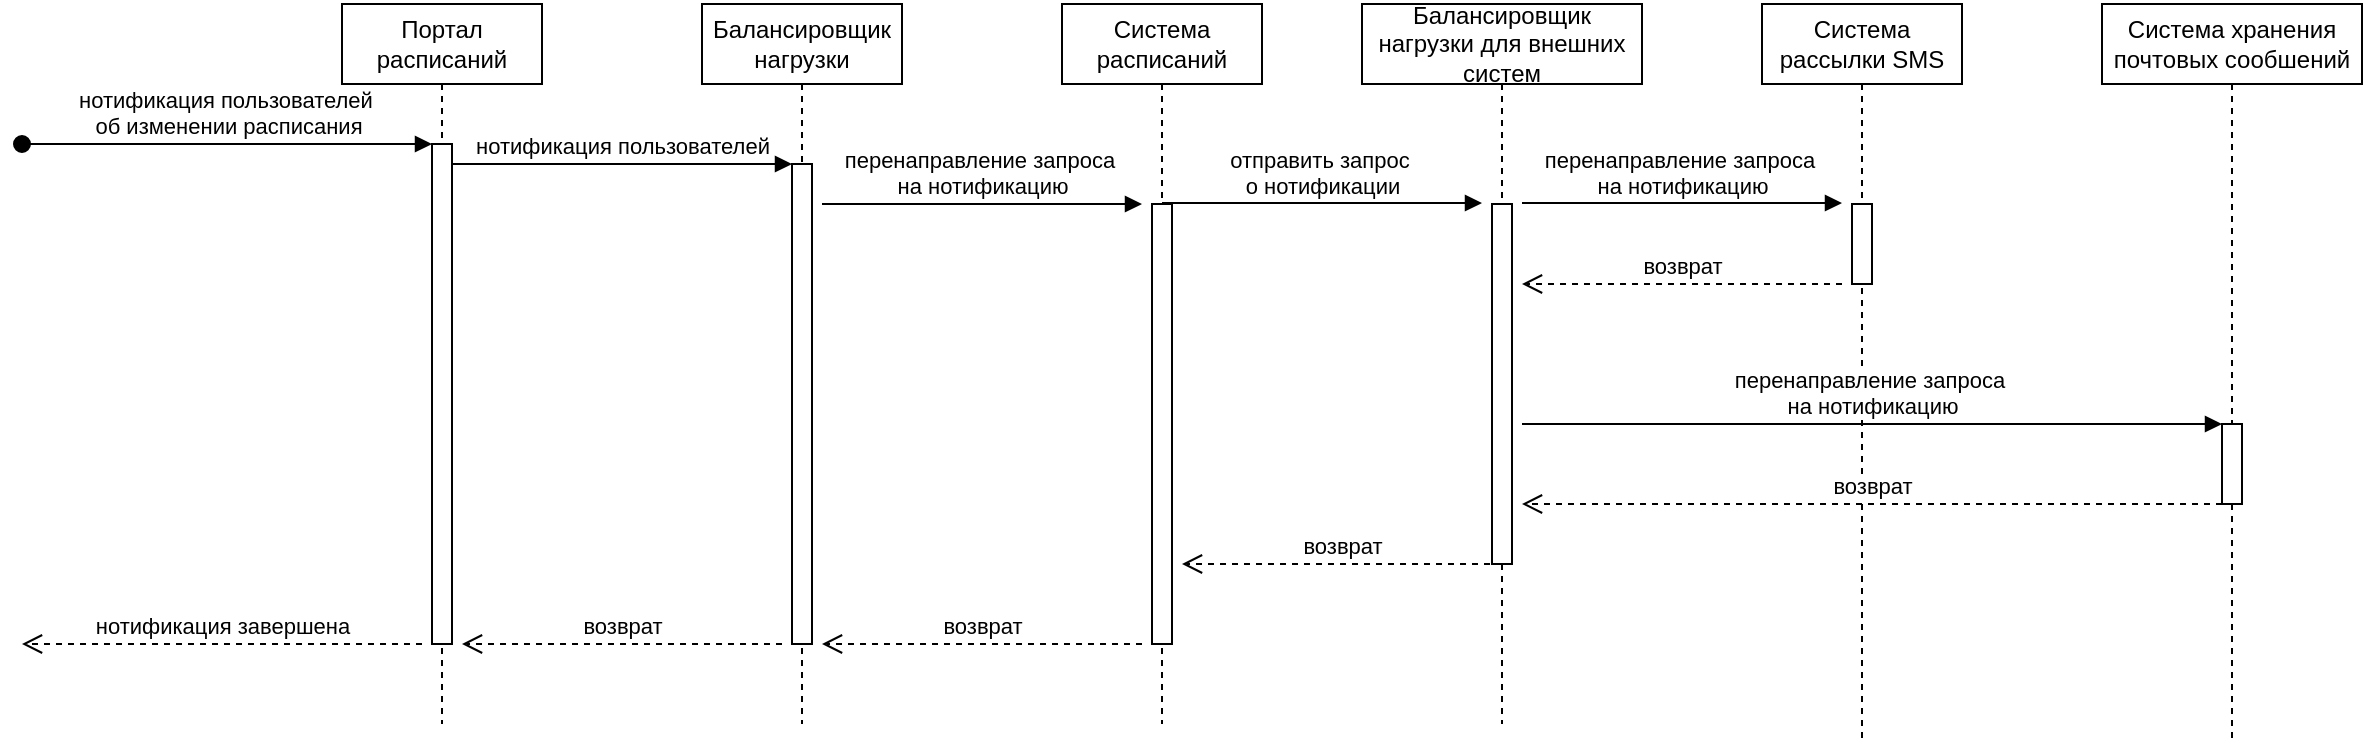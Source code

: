 <mxfile version="24.5.3" type="device">
  <diagram name="Page-1" id="2YBvvXClWsGukQMizWep">
    <mxGraphModel dx="1221" dy="725" grid="1" gridSize="10" guides="1" tooltips="1" connect="1" arrows="1" fold="1" page="1" pageScale="1" pageWidth="850" pageHeight="1100" math="0" shadow="0">
      <root>
        <mxCell id="0" />
        <mxCell id="1" parent="0" />
        <mxCell id="aM9ryv3xv72pqoxQDRHE-1" value="Портал расписаний" style="shape=umlLifeline;perimeter=lifelinePerimeter;whiteSpace=wrap;html=1;container=0;dropTarget=0;collapsible=0;recursiveResize=0;outlineConnect=0;portConstraint=eastwest;newEdgeStyle={&quot;edgeStyle&quot;:&quot;elbowEdgeStyle&quot;,&quot;elbow&quot;:&quot;vertical&quot;,&quot;curved&quot;:0,&quot;rounded&quot;:0};" parent="1" vertex="1">
          <mxGeometry x="180" y="60" width="100" height="360" as="geometry" />
        </mxCell>
        <mxCell id="aM9ryv3xv72pqoxQDRHE-2" value="" style="html=1;points=[];perimeter=orthogonalPerimeter;outlineConnect=0;targetShapes=umlLifeline;portConstraint=eastwest;newEdgeStyle={&quot;edgeStyle&quot;:&quot;elbowEdgeStyle&quot;,&quot;elbow&quot;:&quot;vertical&quot;,&quot;curved&quot;:0,&quot;rounded&quot;:0};" parent="aM9ryv3xv72pqoxQDRHE-1" vertex="1">
          <mxGeometry x="45" y="70" width="10" height="250" as="geometry" />
        </mxCell>
        <mxCell id="aM9ryv3xv72pqoxQDRHE-3" value="нотификация пользователей&amp;nbsp;&lt;div&gt;об изменении расписания&lt;/div&gt;" style="html=1;verticalAlign=bottom;startArrow=oval;endArrow=block;startSize=8;edgeStyle=elbowEdgeStyle;elbow=vertical;curved=0;rounded=0;" parent="aM9ryv3xv72pqoxQDRHE-1" target="aM9ryv3xv72pqoxQDRHE-2" edge="1">
          <mxGeometry relative="1" as="geometry">
            <mxPoint x="-160" y="70" as="sourcePoint" />
          </mxGeometry>
        </mxCell>
        <mxCell id="aM9ryv3xv72pqoxQDRHE-5" value="Балансировщик нагрузки" style="shape=umlLifeline;perimeter=lifelinePerimeter;whiteSpace=wrap;html=1;container=0;dropTarget=0;collapsible=0;recursiveResize=0;outlineConnect=0;portConstraint=eastwest;newEdgeStyle={&quot;edgeStyle&quot;:&quot;elbowEdgeStyle&quot;,&quot;elbow&quot;:&quot;vertical&quot;,&quot;curved&quot;:0,&quot;rounded&quot;:0};" parent="1" vertex="1">
          <mxGeometry x="360" y="60" width="100" height="360" as="geometry" />
        </mxCell>
        <mxCell id="aM9ryv3xv72pqoxQDRHE-6" value="" style="html=1;points=[];perimeter=orthogonalPerimeter;outlineConnect=0;targetShapes=umlLifeline;portConstraint=eastwest;newEdgeStyle={&quot;edgeStyle&quot;:&quot;elbowEdgeStyle&quot;,&quot;elbow&quot;:&quot;vertical&quot;,&quot;curved&quot;:0,&quot;rounded&quot;:0};" parent="aM9ryv3xv72pqoxQDRHE-5" vertex="1">
          <mxGeometry x="45" y="80" width="10" height="240" as="geometry" />
        </mxCell>
        <mxCell id="aM9ryv3xv72pqoxQDRHE-7" value="нотификация пользователей" style="html=1;verticalAlign=bottom;endArrow=block;edgeStyle=elbowEdgeStyle;elbow=vertical;curved=0;rounded=0;" parent="1" source="aM9ryv3xv72pqoxQDRHE-2" target="aM9ryv3xv72pqoxQDRHE-6" edge="1">
          <mxGeometry relative="1" as="geometry">
            <mxPoint x="335" y="150" as="sourcePoint" />
            <Array as="points">
              <mxPoint x="320" y="140" />
            </Array>
          </mxGeometry>
        </mxCell>
        <mxCell id="7Mkb-ycYceXI8_gYsjPh-1" value="Система расписаний" style="shape=umlLifeline;perimeter=lifelinePerimeter;whiteSpace=wrap;html=1;container=0;dropTarget=0;collapsible=0;recursiveResize=0;outlineConnect=0;portConstraint=eastwest;newEdgeStyle={&quot;edgeStyle&quot;:&quot;elbowEdgeStyle&quot;,&quot;elbow&quot;:&quot;vertical&quot;,&quot;curved&quot;:0,&quot;rounded&quot;:0};" parent="1" vertex="1">
          <mxGeometry x="540" y="60" width="100" height="360" as="geometry" />
        </mxCell>
        <mxCell id="7Mkb-ycYceXI8_gYsjPh-2" value="" style="html=1;points=[];perimeter=orthogonalPerimeter;outlineConnect=0;targetShapes=umlLifeline;portConstraint=eastwest;newEdgeStyle={&quot;edgeStyle&quot;:&quot;elbowEdgeStyle&quot;,&quot;elbow&quot;:&quot;vertical&quot;,&quot;curved&quot;:0,&quot;rounded&quot;:0};" parent="7Mkb-ycYceXI8_gYsjPh-1" vertex="1">
          <mxGeometry x="45" y="100" width="10" height="220" as="geometry" />
        </mxCell>
        <mxCell id="7Mkb-ycYceXI8_gYsjPh-3" value="перенаправление запроса&amp;nbsp;&lt;div&gt;на нотификацию&lt;/div&gt;" style="html=1;verticalAlign=bottom;endArrow=block;edgeStyle=elbowEdgeStyle;elbow=vertical;curved=0;rounded=0;" parent="1" edge="1">
          <mxGeometry relative="1" as="geometry">
            <mxPoint x="420" y="160" as="sourcePoint" />
            <Array as="points">
              <mxPoint x="505" y="160" />
            </Array>
            <mxPoint x="580" y="160" as="targetPoint" />
          </mxGeometry>
        </mxCell>
        <mxCell id="7Mkb-ycYceXI8_gYsjPh-5" value="возврат" style="html=1;verticalAlign=bottom;endArrow=open;dashed=1;endSize=8;edgeStyle=elbowEdgeStyle;elbow=horizontal;curved=0;rounded=0;" parent="1" edge="1">
          <mxGeometry relative="1" as="geometry">
            <mxPoint x="420" y="380" as="targetPoint" />
            <Array as="points">
              <mxPoint x="505" y="380" />
            </Array>
            <mxPoint x="580" y="380" as="sourcePoint" />
          </mxGeometry>
        </mxCell>
        <mxCell id="7Mkb-ycYceXI8_gYsjPh-6" value="возврат" style="html=1;verticalAlign=bottom;endArrow=open;dashed=1;endSize=8;edgeStyle=elbowEdgeStyle;elbow=horizontal;curved=0;rounded=0;" parent="1" edge="1">
          <mxGeometry relative="1" as="geometry">
            <mxPoint x="240" y="380" as="targetPoint" />
            <Array as="points">
              <mxPoint x="325" y="380" />
            </Array>
            <mxPoint x="400" y="380" as="sourcePoint" />
          </mxGeometry>
        </mxCell>
        <mxCell id="7Mkb-ycYceXI8_gYsjPh-7" value="нотификация завершена" style="html=1;verticalAlign=bottom;endArrow=open;dashed=1;endSize=8;edgeStyle=elbowEdgeStyle;elbow=horizontal;curved=0;rounded=0;" parent="1" edge="1">
          <mxGeometry relative="1" as="geometry">
            <mxPoint x="20" y="380" as="targetPoint" />
            <Array as="points">
              <mxPoint x="145" y="380" />
            </Array>
            <mxPoint x="220" y="380" as="sourcePoint" />
          </mxGeometry>
        </mxCell>
        <mxCell id="YkICSMTf9dNbr_VCWfyr-2" value="Балансировщик нагрузки для внешних систем" style="shape=umlLifeline;perimeter=lifelinePerimeter;whiteSpace=wrap;html=1;container=0;dropTarget=0;collapsible=0;recursiveResize=0;outlineConnect=0;portConstraint=eastwest;newEdgeStyle={&quot;edgeStyle&quot;:&quot;elbowEdgeStyle&quot;,&quot;elbow&quot;:&quot;vertical&quot;,&quot;curved&quot;:0,&quot;rounded&quot;:0};" parent="1" vertex="1">
          <mxGeometry x="690" y="60" width="140" height="360" as="geometry" />
        </mxCell>
        <mxCell id="YkICSMTf9dNbr_VCWfyr-3" value="" style="html=1;points=[];perimeter=orthogonalPerimeter;outlineConnect=0;targetShapes=umlLifeline;portConstraint=eastwest;newEdgeStyle={&quot;edgeStyle&quot;:&quot;elbowEdgeStyle&quot;,&quot;elbow&quot;:&quot;vertical&quot;,&quot;curved&quot;:0,&quot;rounded&quot;:0};" parent="YkICSMTf9dNbr_VCWfyr-2" vertex="1">
          <mxGeometry x="65" y="100" width="10" height="180" as="geometry" />
        </mxCell>
        <mxCell id="YkICSMTf9dNbr_VCWfyr-4" value="отправить запрос&amp;nbsp;&lt;div&gt;о нотификации&lt;/div&gt;" style="html=1;verticalAlign=bottom;endArrow=block;edgeStyle=elbowEdgeStyle;elbow=vertical;curved=0;rounded=0;" parent="1" edge="1">
          <mxGeometry relative="1" as="geometry">
            <mxPoint x="590" y="159.5" as="sourcePoint" />
            <Array as="points">
              <mxPoint x="675" y="159.5" />
            </Array>
            <mxPoint x="750" y="159.5" as="targetPoint" />
          </mxGeometry>
        </mxCell>
        <mxCell id="YkICSMTf9dNbr_VCWfyr-5" value="возврат" style="html=1;verticalAlign=bottom;endArrow=open;dashed=1;endSize=8;edgeStyle=elbowEdgeStyle;elbow=horizontal;curved=0;rounded=0;" parent="1" edge="1">
          <mxGeometry relative="1" as="geometry">
            <mxPoint x="600" y="340" as="targetPoint" />
            <Array as="points">
              <mxPoint x="685" y="340" />
            </Array>
            <mxPoint x="760" y="340" as="sourcePoint" />
          </mxGeometry>
        </mxCell>
        <mxCell id="nAci2SaNBe-Y2fJ1Om5d-1" value="Система рассылки SMS" style="shape=umlLifeline;perimeter=lifelinePerimeter;whiteSpace=wrap;html=1;container=0;dropTarget=0;collapsible=0;recursiveResize=0;outlineConnect=0;portConstraint=eastwest;newEdgeStyle={&quot;edgeStyle&quot;:&quot;elbowEdgeStyle&quot;,&quot;elbow&quot;:&quot;vertical&quot;,&quot;curved&quot;:0,&quot;rounded&quot;:0};" vertex="1" parent="1">
          <mxGeometry x="890" y="60" width="100" height="370" as="geometry" />
        </mxCell>
        <mxCell id="nAci2SaNBe-Y2fJ1Om5d-2" value="" style="html=1;points=[];perimeter=orthogonalPerimeter;outlineConnect=0;targetShapes=umlLifeline;portConstraint=eastwest;newEdgeStyle={&quot;edgeStyle&quot;:&quot;elbowEdgeStyle&quot;,&quot;elbow&quot;:&quot;vertical&quot;,&quot;curved&quot;:0,&quot;rounded&quot;:0};" vertex="1" parent="nAci2SaNBe-Y2fJ1Om5d-1">
          <mxGeometry x="45" y="100" width="10" height="40" as="geometry" />
        </mxCell>
        <mxCell id="nAci2SaNBe-Y2fJ1Om5d-3" value="перенаправление запроса&amp;nbsp;&lt;div&gt;на нотификацию&lt;/div&gt;" style="html=1;verticalAlign=bottom;endArrow=block;edgeStyle=elbowEdgeStyle;elbow=vertical;curved=0;rounded=0;" edge="1" parent="1">
          <mxGeometry relative="1" as="geometry">
            <mxPoint x="770" y="159.5" as="sourcePoint" />
            <Array as="points">
              <mxPoint x="855" y="159.5" />
            </Array>
            <mxPoint x="930" y="159.5" as="targetPoint" />
          </mxGeometry>
        </mxCell>
        <mxCell id="nAci2SaNBe-Y2fJ1Om5d-4" value="возврат" style="html=1;verticalAlign=bottom;endArrow=open;dashed=1;endSize=8;edgeStyle=elbowEdgeStyle;elbow=horizontal;curved=0;rounded=0;" edge="1" parent="1">
          <mxGeometry relative="1" as="geometry">
            <mxPoint x="770" y="200" as="targetPoint" />
            <Array as="points">
              <mxPoint x="855" y="200" />
            </Array>
            <mxPoint x="930" y="200" as="sourcePoint" />
          </mxGeometry>
        </mxCell>
        <mxCell id="nAci2SaNBe-Y2fJ1Om5d-5" value="Система хранения почтовых сообшений" style="shape=umlLifeline;perimeter=lifelinePerimeter;whiteSpace=wrap;html=1;container=0;dropTarget=0;collapsible=0;recursiveResize=0;outlineConnect=0;portConstraint=eastwest;newEdgeStyle={&quot;edgeStyle&quot;:&quot;elbowEdgeStyle&quot;,&quot;elbow&quot;:&quot;vertical&quot;,&quot;curved&quot;:0,&quot;rounded&quot;:0};" vertex="1" parent="1">
          <mxGeometry x="1060" y="60" width="130" height="370" as="geometry" />
        </mxCell>
        <mxCell id="nAci2SaNBe-Y2fJ1Om5d-6" value="" style="html=1;points=[];perimeter=orthogonalPerimeter;outlineConnect=0;targetShapes=umlLifeline;portConstraint=eastwest;newEdgeStyle={&quot;edgeStyle&quot;:&quot;elbowEdgeStyle&quot;,&quot;elbow&quot;:&quot;vertical&quot;,&quot;curved&quot;:0,&quot;rounded&quot;:0};" vertex="1" parent="1">
          <mxGeometry x="1120" y="270" width="10" height="40" as="geometry" />
        </mxCell>
        <mxCell id="nAci2SaNBe-Y2fJ1Om5d-7" value="перенаправление запроса&amp;nbsp;&lt;div&gt;на нотификацию&lt;/div&gt;" style="html=1;verticalAlign=bottom;endArrow=block;edgeStyle=elbowEdgeStyle;elbow=vertical;curved=0;rounded=0;" edge="1" parent="1">
          <mxGeometry relative="1" as="geometry">
            <mxPoint x="770" y="270" as="sourcePoint" />
            <Array as="points">
              <mxPoint x="855" y="270" />
            </Array>
            <mxPoint x="1120" y="270" as="targetPoint" />
          </mxGeometry>
        </mxCell>
        <mxCell id="nAci2SaNBe-Y2fJ1Om5d-8" value="возврат" style="html=1;verticalAlign=bottom;endArrow=open;dashed=1;endSize=8;edgeStyle=elbowEdgeStyle;elbow=horizontal;curved=0;rounded=0;" edge="1" parent="1">
          <mxGeometry relative="1" as="geometry">
            <mxPoint x="770" y="310" as="targetPoint" />
            <Array as="points">
              <mxPoint x="1045" y="310" />
            </Array>
            <mxPoint x="1120" y="310" as="sourcePoint" />
          </mxGeometry>
        </mxCell>
      </root>
    </mxGraphModel>
  </diagram>
</mxfile>
